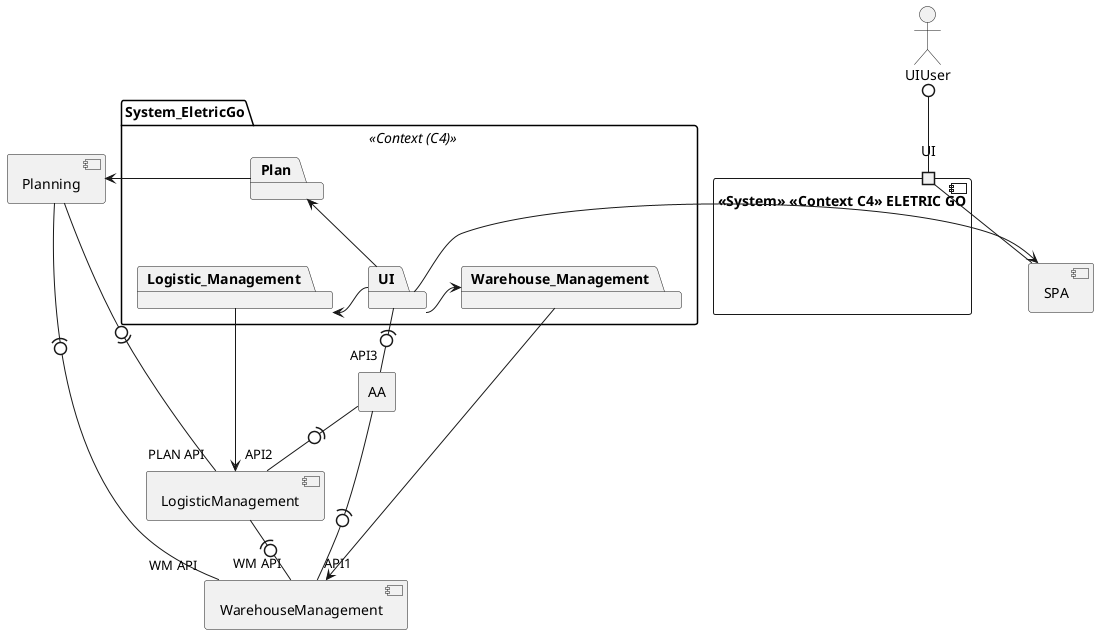 @startuml

top to bottom direction
package System_EletricGo  <<Context (C4)>> {

package UI 
package Warehouse_Management 
package Logistic_Management 
package Plan

}

UI -> Warehouse_Management
UI -> Logistic_Management 
Plan <-- UI
actor UIUser

LogisticManagement-(0- "WM API" WarehouseManagement
AA -(0- "API1" WarehouseManagement
AA -(0- "API2" LogisticManagement
UI -(0- "API3" AA
Planning --0)-- "PLAN API" LogisticManagement
Planning -(0- "WM API" WarehouseManagement

Plan -> Planning
Warehouse_Management -> WarehouseManagement
Logistic_Management -> LogisticManagement
UI -> SPA




component "«System» «Context C4» ELETRIC GO" {
port UI as UII.
' port SSOAPI
component UI as SPA{
}
component WarehouseManagement {
}
component LogisticManagement{
}
rectangle AA {
}
component Planning{
}
}
UII. -- SPA
UIUser 0-- UII.


@enduml